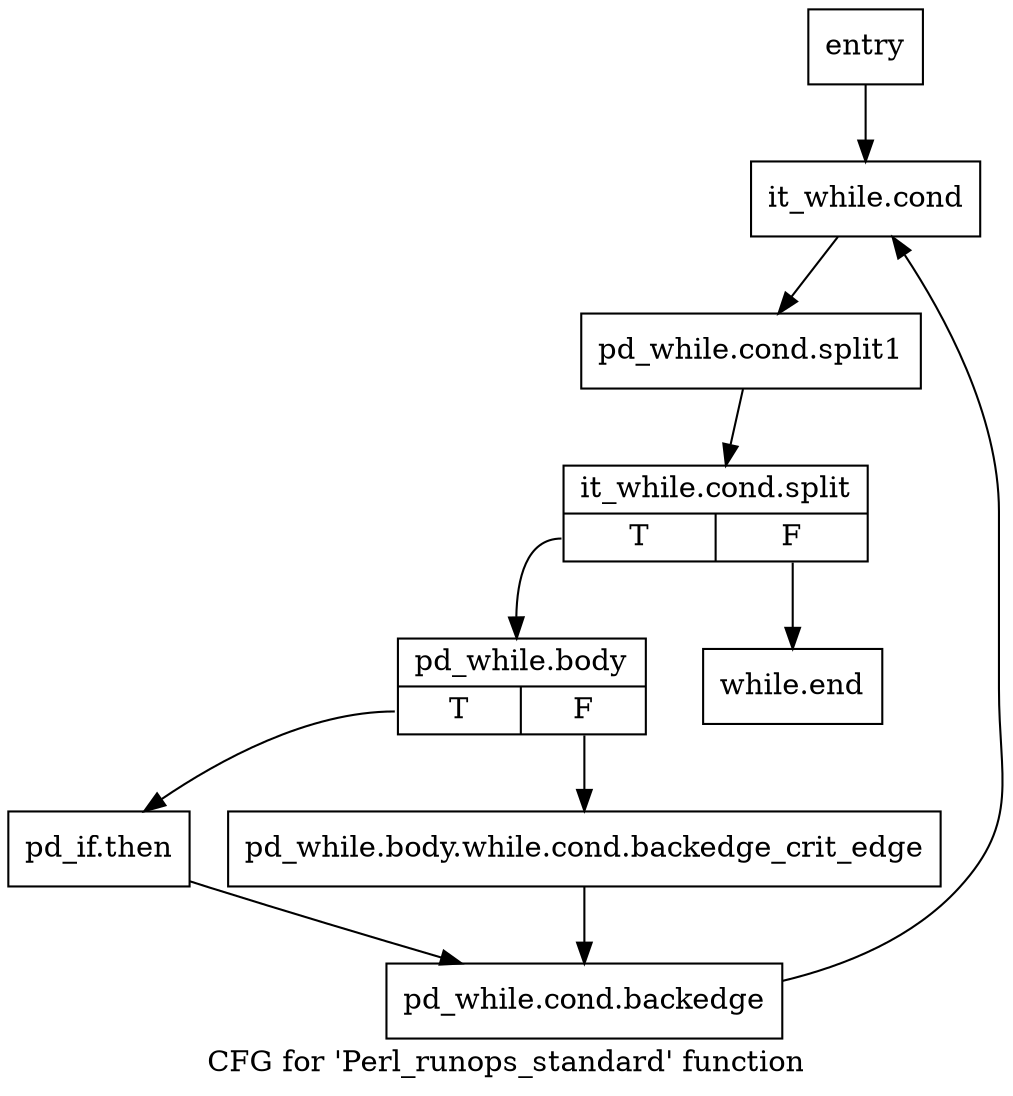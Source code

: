 digraph "CFG for 'Perl_runops_standard' function" {
	label="CFG for 'Perl_runops_standard' function";

	Node0x3a7a950 [shape=record,label="{entry}"];
	Node0x3a7a950 -> Node0x3a7a9a0;
	Node0x3a7a9a0 [shape=record,label="{it_while.cond}"];
	Node0x3a7a9a0 -> Node0x61ae9b0;
	Node0x61ae9b0 [shape=record,label="{pd_while.cond.split1}"];
	Node0x61ae9b0 -> Node0x62162a0;
	Node0x62162a0 [shape=record,label="{it_while.cond.split|{<s0>T|<s1>F}}"];
	Node0x62162a0:s0 -> Node0x3a7a9f0;
	Node0x62162a0:s1 -> Node0x3a7ab30;
	Node0x3a7a9f0 [shape=record,label="{pd_while.body|{<s0>T|<s1>F}}"];
	Node0x3a7a9f0:s0 -> Node0x3a7aa90;
	Node0x3a7a9f0:s1 -> Node0x3a7aa40;
	Node0x3a7aa40 [shape=record,label="{pd_while.body.while.cond.backedge_crit_edge}"];
	Node0x3a7aa40 -> Node0x3a7aae0;
	Node0x3a7aa90 [shape=record,label="{pd_if.then}"];
	Node0x3a7aa90 -> Node0x3a7aae0;
	Node0x3a7aae0 [shape=record,label="{pd_while.cond.backedge}"];
	Node0x3a7aae0 -> Node0x3a7a9a0;
	Node0x3a7ab30 [shape=record,label="{while.end}"];
}
